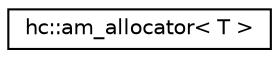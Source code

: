 digraph "Graphical Class Hierarchy"
{
  edge [fontname="Helvetica",fontsize="10",labelfontname="Helvetica",labelfontsize="10"];
  node [fontname="Helvetica",fontsize="10",shape=record];
  rankdir="LR";
  Node1 [label="hc::am_allocator\< T \>",height=0.2,width=0.4,color="black", fillcolor="white", style="filled",URL="$structhc_1_1am__allocator.html"];
}
